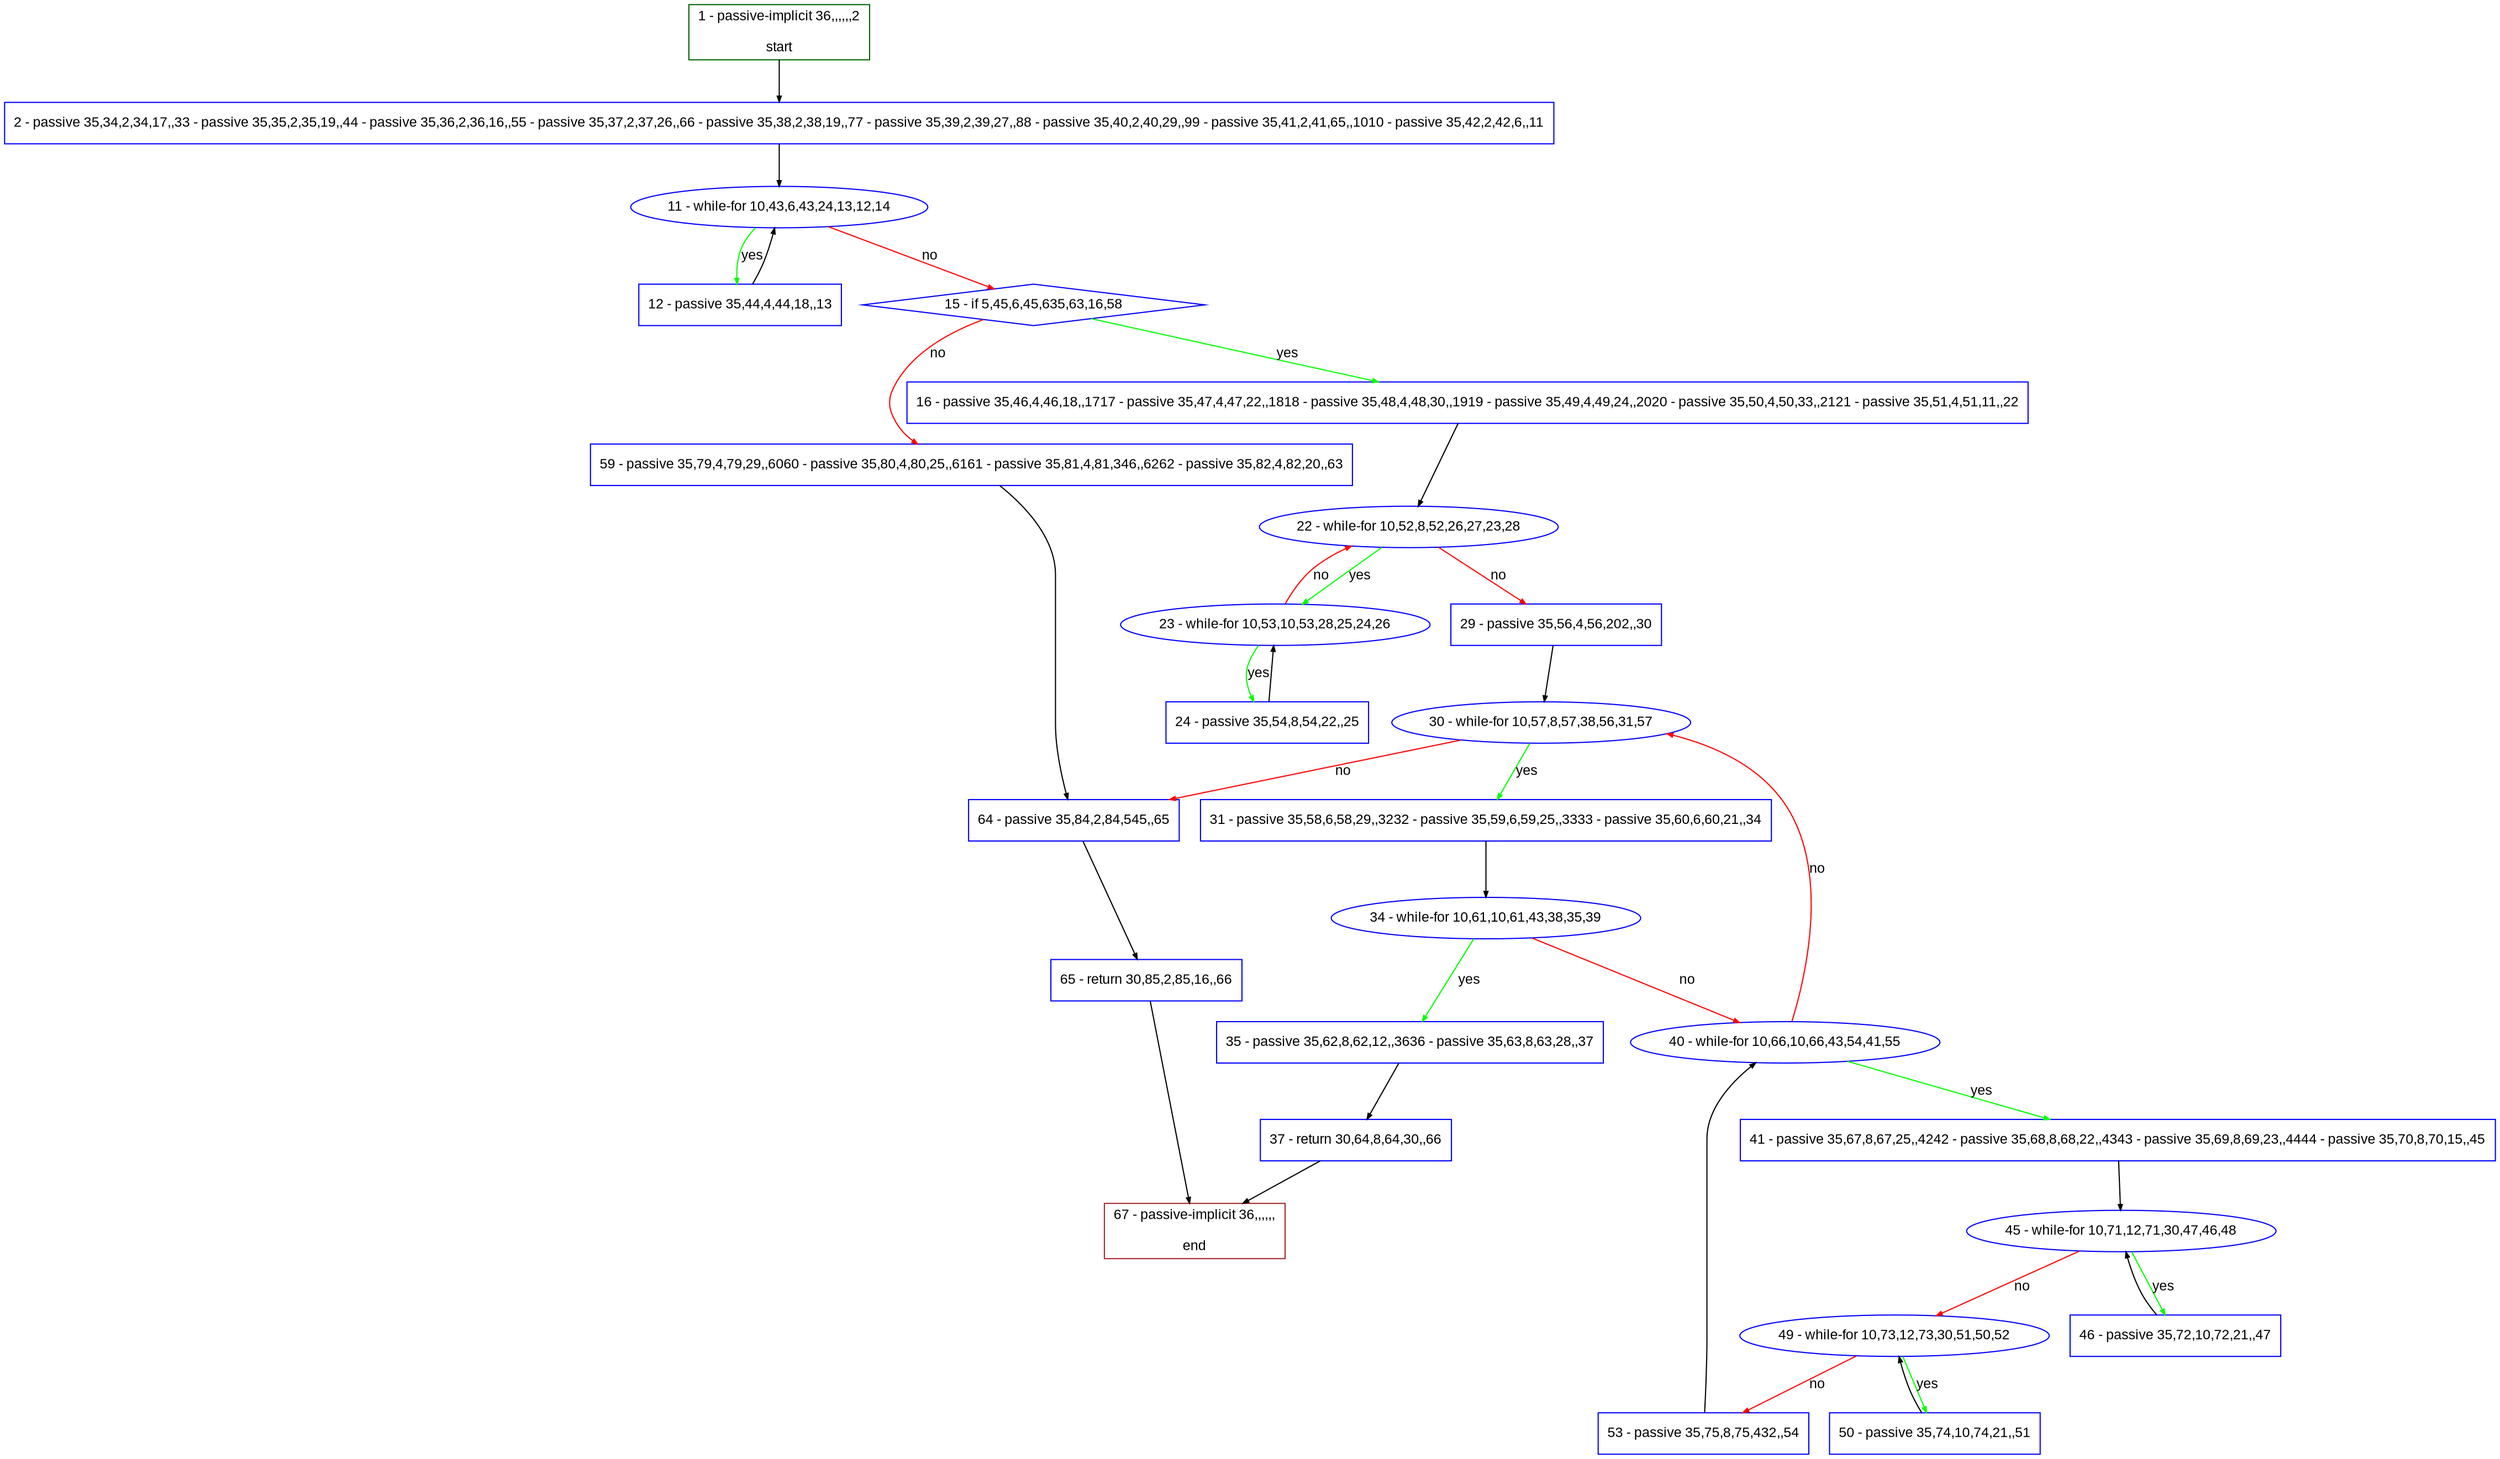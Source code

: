 digraph "" {
  graph [pack="true", label="", fontsize="12", packmode="clust", fontname="Arial", fillcolor="#FFFFCC", bgcolor="white", style="rounded,filled", compound="true"];
  node [node_initialized="no", label="", color="grey", fontsize="12", fillcolor="white", fontname="Arial", style="filled", shape="rectangle", compound="true", fixedsize="false"];
  edge [fontcolor="black", arrowhead="normal", arrowtail="none", arrowsize="0.5", ltail="", label="", color="black", fontsize="12", lhead="", fontname="Arial", dir="forward", compound="true"];
  __N1 [label="2 - passive 35,34,2,34,17,,33 - passive 35,35,2,35,19,,44 - passive 35,36,2,36,16,,55 - passive 35,37,2,37,26,,66 - passive 35,38,2,38,19,,77 - passive 35,39,2,39,27,,88 - passive 35,40,2,40,29,,99 - passive 35,41,2,41,65,,1010 - passive 35,42,2,42,6,,11", color="#0000ff", fillcolor="#ffffff", style="filled", shape="box"];
  __N2 [label="1 - passive-implicit 36,,,,,,2\n\nstart", color="#006400", fillcolor="#ffffff", style="filled", shape="box"];
  __N3 [label="11 - while-for 10,43,6,43,24,13,12,14", color="#0000ff", fillcolor="#ffffff", style="filled", shape="oval"];
  __N4 [label="12 - passive 35,44,4,44,18,,13", color="#0000ff", fillcolor="#ffffff", style="filled", shape="box"];
  __N5 [label="15 - if 5,45,6,45,635,63,16,58", color="#0000ff", fillcolor="#ffffff", style="filled", shape="diamond"];
  __N6 [label="16 - passive 35,46,4,46,18,,1717 - passive 35,47,4,47,22,,1818 - passive 35,48,4,48,30,,1919 - passive 35,49,4,49,24,,2020 - passive 35,50,4,50,33,,2121 - passive 35,51,4,51,11,,22", color="#0000ff", fillcolor="#ffffff", style="filled", shape="box"];
  __N7 [label="59 - passive 35,79,4,79,29,,6060 - passive 35,80,4,80,25,,6161 - passive 35,81,4,81,346,,6262 - passive 35,82,4,82,20,,63", color="#0000ff", fillcolor="#ffffff", style="filled", shape="box"];
  __N8 [label="22 - while-for 10,52,8,52,26,27,23,28", color="#0000ff", fillcolor="#ffffff", style="filled", shape="oval"];
  __N9 [label="23 - while-for 10,53,10,53,28,25,24,26", color="#0000ff", fillcolor="#ffffff", style="filled", shape="oval"];
  __N10 [label="29 - passive 35,56,4,56,202,,30", color="#0000ff", fillcolor="#ffffff", style="filled", shape="box"];
  __N11 [label="24 - passive 35,54,8,54,22,,25", color="#0000ff", fillcolor="#ffffff", style="filled", shape="box"];
  __N12 [label="30 - while-for 10,57,8,57,38,56,31,57", color="#0000ff", fillcolor="#ffffff", style="filled", shape="oval"];
  __N13 [label="31 - passive 35,58,6,58,29,,3232 - passive 35,59,6,59,25,,3333 - passive 35,60,6,60,21,,34", color="#0000ff", fillcolor="#ffffff", style="filled", shape="box"];
  __N14 [label="64 - passive 35,84,2,84,545,,65", color="#0000ff", fillcolor="#ffffff", style="filled", shape="box"];
  __N15 [label="34 - while-for 10,61,10,61,43,38,35,39", color="#0000ff", fillcolor="#ffffff", style="filled", shape="oval"];
  __N16 [label="35 - passive 35,62,8,62,12,,3636 - passive 35,63,8,63,28,,37", color="#0000ff", fillcolor="#ffffff", style="filled", shape="box"];
  __N17 [label="40 - while-for 10,66,10,66,43,54,41,55", color="#0000ff", fillcolor="#ffffff", style="filled", shape="oval"];
  __N18 [label="37 - return 30,64,8,64,30,,66", color="#0000ff", fillcolor="#ffffff", style="filled", shape="box"];
  __N19 [label="67 - passive-implicit 36,,,,,,\n\nend", color="#a52a2a", fillcolor="#ffffff", style="filled", shape="box"];
  __N20 [label="41 - passive 35,67,8,67,25,,4242 - passive 35,68,8,68,22,,4343 - passive 35,69,8,69,23,,4444 - passive 35,70,8,70,15,,45", color="#0000ff", fillcolor="#ffffff", style="filled", shape="box"];
  __N21 [label="45 - while-for 10,71,12,71,30,47,46,48", color="#0000ff", fillcolor="#ffffff", style="filled", shape="oval"];
  __N22 [label="46 - passive 35,72,10,72,21,,47", color="#0000ff", fillcolor="#ffffff", style="filled", shape="box"];
  __N23 [label="49 - while-for 10,73,12,73,30,51,50,52", color="#0000ff", fillcolor="#ffffff", style="filled", shape="oval"];
  __N24 [label="50 - passive 35,74,10,74,21,,51", color="#0000ff", fillcolor="#ffffff", style="filled", shape="box"];
  __N25 [label="53 - passive 35,75,8,75,432,,54", color="#0000ff", fillcolor="#ffffff", style="filled", shape="box"];
  __N26 [label="65 - return 30,85,2,85,16,,66", color="#0000ff", fillcolor="#ffffff", style="filled", shape="box"];
  __N2 -> __N1 [arrowhead="normal", arrowtail="none", color="#000000", label="", dir="forward"];
  __N1 -> __N3 [arrowhead="normal", arrowtail="none", color="#000000", label="", dir="forward"];
  __N3 -> __N4 [arrowhead="normal", arrowtail="none", color="#00ff00", label="yes", dir="forward"];
  __N4 -> __N3 [arrowhead="normal", arrowtail="none", color="#000000", label="", dir="forward"];
  __N3 -> __N5 [arrowhead="normal", arrowtail="none", color="#ff0000", label="no", dir="forward"];
  __N5 -> __N6 [arrowhead="normal", arrowtail="none", color="#00ff00", label="yes", dir="forward"];
  __N5 -> __N7 [arrowhead="normal", arrowtail="none", color="#ff0000", label="no", dir="forward"];
  __N6 -> __N8 [arrowhead="normal", arrowtail="none", color="#000000", label="", dir="forward"];
  __N8 -> __N9 [arrowhead="normal", arrowtail="none", color="#00ff00", label="yes", dir="forward"];
  __N9 -> __N8 [arrowhead="normal", arrowtail="none", color="#ff0000", label="no", dir="forward"];
  __N8 -> __N10 [arrowhead="normal", arrowtail="none", color="#ff0000", label="no", dir="forward"];
  __N9 -> __N11 [arrowhead="normal", arrowtail="none", color="#00ff00", label="yes", dir="forward"];
  __N11 -> __N9 [arrowhead="normal", arrowtail="none", color="#000000", label="", dir="forward"];
  __N10 -> __N12 [arrowhead="normal", arrowtail="none", color="#000000", label="", dir="forward"];
  __N12 -> __N13 [arrowhead="normal", arrowtail="none", color="#00ff00", label="yes", dir="forward"];
  __N12 -> __N14 [arrowhead="normal", arrowtail="none", color="#ff0000", label="no", dir="forward"];
  __N13 -> __N15 [arrowhead="normal", arrowtail="none", color="#000000", label="", dir="forward"];
  __N15 -> __N16 [arrowhead="normal", arrowtail="none", color="#00ff00", label="yes", dir="forward"];
  __N15 -> __N17 [arrowhead="normal", arrowtail="none", color="#ff0000", label="no", dir="forward"];
  __N16 -> __N18 [arrowhead="normal", arrowtail="none", color="#000000", label="", dir="forward"];
  __N18 -> __N19 [arrowhead="normal", arrowtail="none", color="#000000", label="", dir="forward"];
  __N17 -> __N12 [arrowhead="normal", arrowtail="none", color="#ff0000", label="no", dir="forward"];
  __N17 -> __N20 [arrowhead="normal", arrowtail="none", color="#00ff00", label="yes", dir="forward"];
  __N20 -> __N21 [arrowhead="normal", arrowtail="none", color="#000000", label="", dir="forward"];
  __N21 -> __N22 [arrowhead="normal", arrowtail="none", color="#00ff00", label="yes", dir="forward"];
  __N22 -> __N21 [arrowhead="normal", arrowtail="none", color="#000000", label="", dir="forward"];
  __N21 -> __N23 [arrowhead="normal", arrowtail="none", color="#ff0000", label="no", dir="forward"];
  __N23 -> __N24 [arrowhead="normal", arrowtail="none", color="#00ff00", label="yes", dir="forward"];
  __N24 -> __N23 [arrowhead="normal", arrowtail="none", color="#000000", label="", dir="forward"];
  __N23 -> __N25 [arrowhead="normal", arrowtail="none", color="#ff0000", label="no", dir="forward"];
  __N25 -> __N17 [arrowhead="normal", arrowtail="none", color="#000000", label="", dir="forward"];
  __N7 -> __N14 [arrowhead="normal", arrowtail="none", color="#000000", label="", dir="forward"];
  __N14 -> __N26 [arrowhead="normal", arrowtail="none", color="#000000", label="", dir="forward"];
  __N26 -> __N19 [arrowhead="normal", arrowtail="none", color="#000000", label="", dir="forward"];
}
